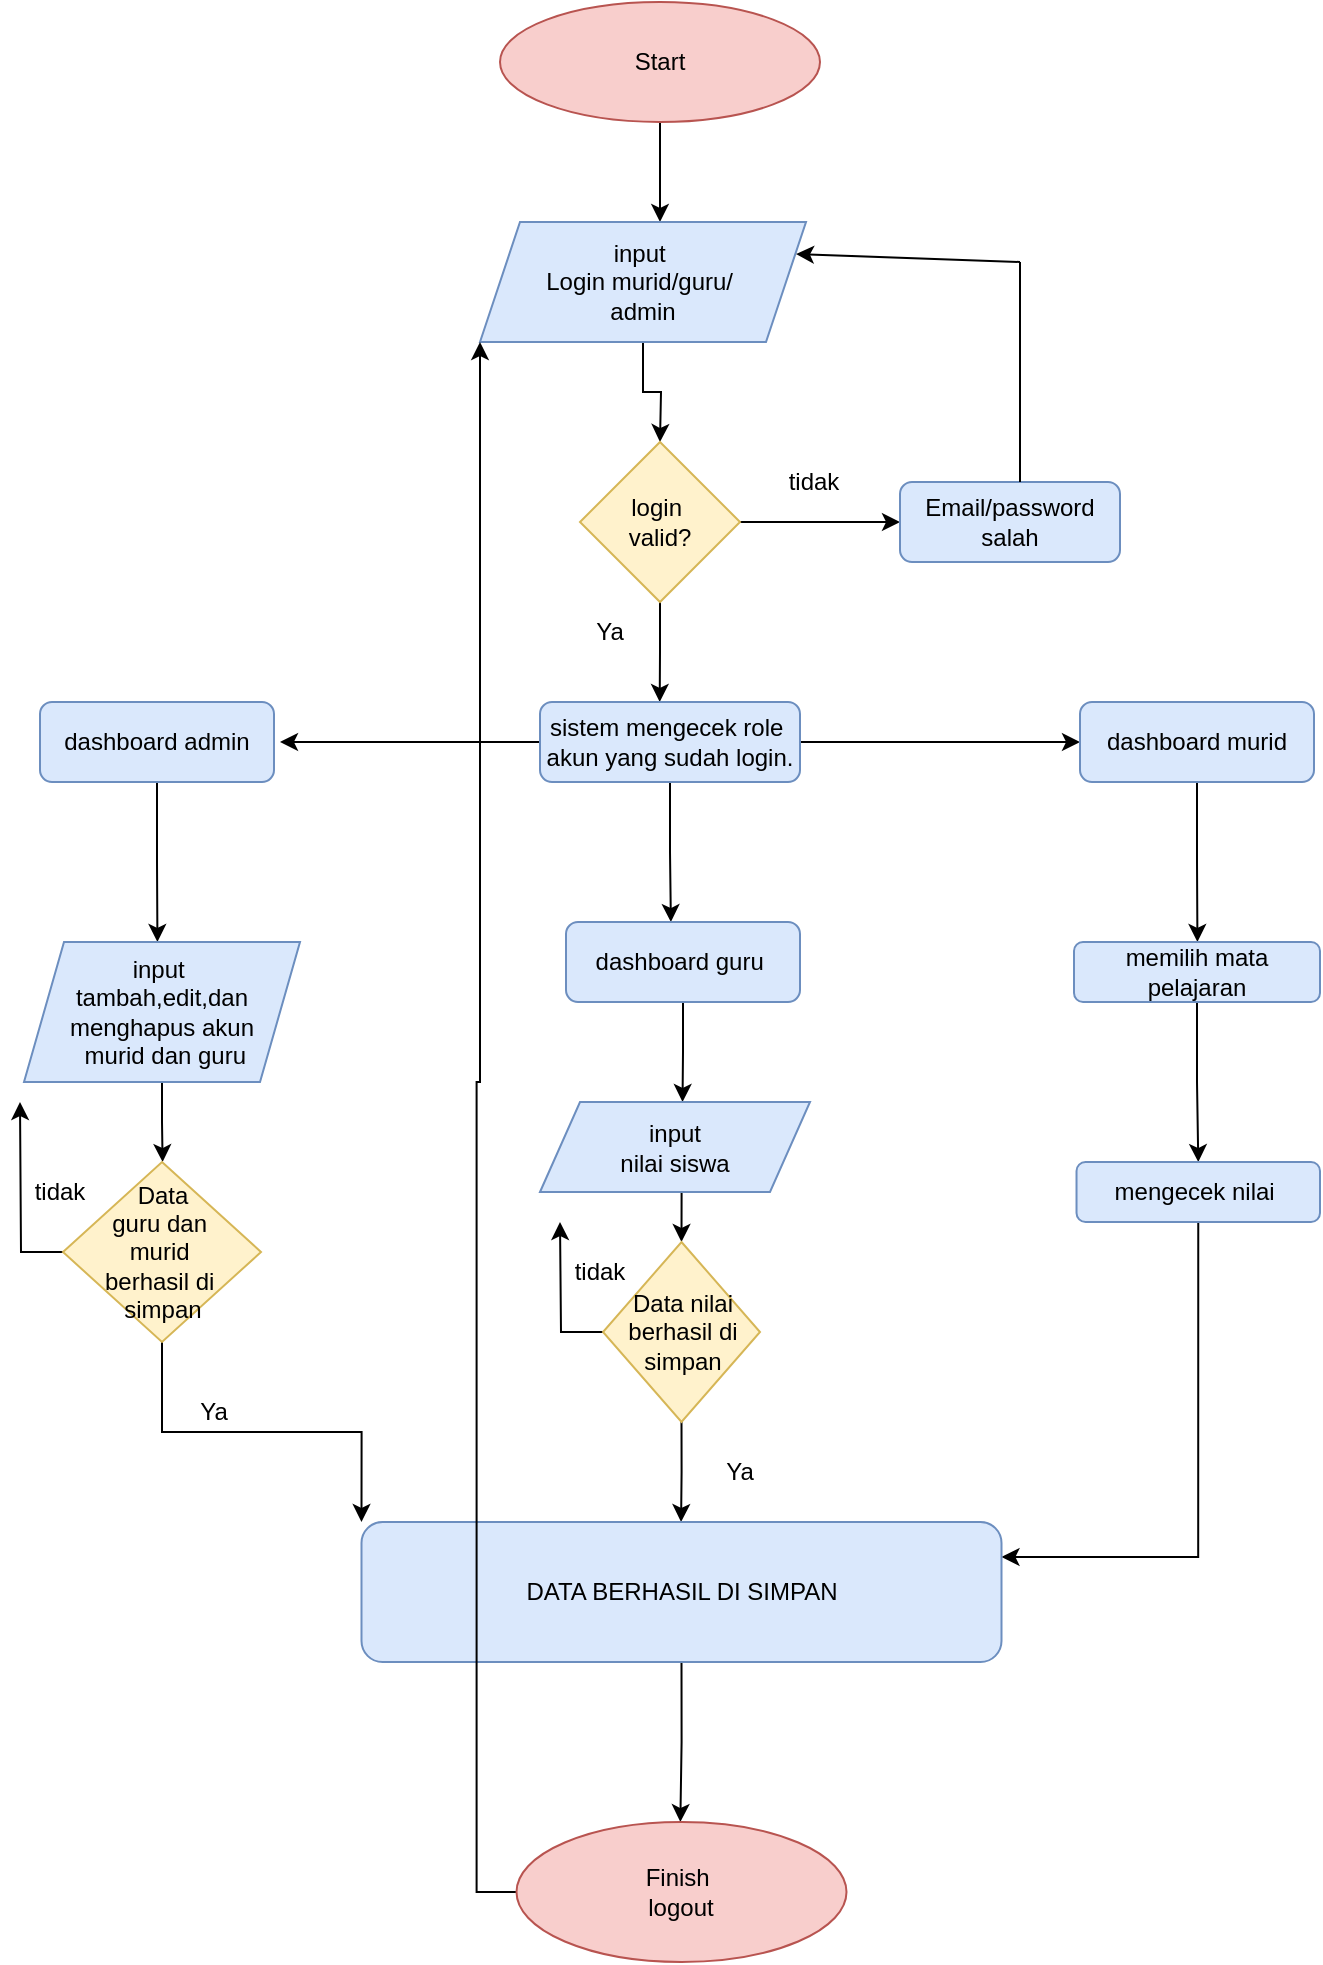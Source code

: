 <mxfile version="28.1.0">
  <diagram name="Page-1" id="ESkugIed0OhPZJeooRwT">
    <mxGraphModel dx="1301" dy="702" grid="1" gridSize="10" guides="1" tooltips="1" connect="1" arrows="1" fold="1" page="1" pageScale="1" pageWidth="827" pageHeight="1169" math="0" shadow="0">
      <root>
        <mxCell id="0" />
        <mxCell id="1" parent="0" />
        <mxCell id="lF7uxzH7znnain-QYsXM-2" style="edgeStyle=orthogonalEdgeStyle;rounded=0;orthogonalLoop=1;jettySize=auto;html=1;exitX=0.5;exitY=1;exitDx=0;exitDy=0;" parent="1" source="lF7uxzH7znnain-QYsXM-1" edge="1">
          <mxGeometry relative="1" as="geometry">
            <mxPoint x="370" y="140" as="targetPoint" />
          </mxGeometry>
        </mxCell>
        <mxCell id="lF7uxzH7znnain-QYsXM-1" value="Start" style="ellipse;whiteSpace=wrap;html=1;fillColor=#f8cecc;strokeColor=#b85450;" parent="1" vertex="1">
          <mxGeometry x="290" y="30" width="160" height="60" as="geometry" />
        </mxCell>
        <mxCell id="lF7uxzH7znnain-QYsXM-4" style="edgeStyle=orthogonalEdgeStyle;rounded=0;orthogonalLoop=1;jettySize=auto;html=1;exitX=0.5;exitY=1;exitDx=0;exitDy=0;" parent="1" source="lF7uxzH7znnain-QYsXM-3" edge="1">
          <mxGeometry relative="1" as="geometry">
            <mxPoint x="370" y="250" as="targetPoint" />
          </mxGeometry>
        </mxCell>
        <mxCell id="lF7uxzH7znnain-QYsXM-3" value="input&amp;nbsp;&lt;div&gt;Login murid/guru/&amp;nbsp;&lt;div&gt;admin&lt;/div&gt;&lt;/div&gt;" style="shape=parallelogram;perimeter=parallelogramPerimeter;whiteSpace=wrap;html=1;fixedSize=1;fillColor=#dae8fc;strokeColor=#6c8ebf;" parent="1" vertex="1">
          <mxGeometry x="280" y="140" width="163" height="60" as="geometry" />
        </mxCell>
        <mxCell id="4jwVYg3BWEoAE2d7wsvT-8" style="edgeStyle=orthogonalEdgeStyle;rounded=0;orthogonalLoop=1;jettySize=auto;html=1;exitX=0.5;exitY=1;exitDx=0;exitDy=0;" parent="1" source="lF7uxzH7znnain-QYsXM-7" edge="1">
          <mxGeometry relative="1" as="geometry">
            <mxPoint x="369.857" y="380" as="targetPoint" />
          </mxGeometry>
        </mxCell>
        <mxCell id="4jwVYg3BWEoAE2d7wsvT-17" style="edgeStyle=orthogonalEdgeStyle;rounded=0;orthogonalLoop=1;jettySize=auto;html=1;exitX=1;exitY=0.5;exitDx=0;exitDy=0;entryX=0;entryY=0.5;entryDx=0;entryDy=0;" parent="1" source="lF7uxzH7znnain-QYsXM-7" target="4jwVYg3BWEoAE2d7wsvT-12" edge="1">
          <mxGeometry relative="1" as="geometry" />
        </mxCell>
        <mxCell id="lF7uxzH7znnain-QYsXM-7" value="login&amp;nbsp;&lt;div&gt;valid?&lt;/div&gt;" style="rhombus;whiteSpace=wrap;html=1;fillColor=#fff2cc;strokeColor=#d6b656;" parent="1" vertex="1">
          <mxGeometry x="330" y="250" width="80" height="80" as="geometry" />
        </mxCell>
        <mxCell id="4jwVYg3BWEoAE2d7wsvT-10" value="Ya" style="text;html=1;align=center;verticalAlign=middle;whiteSpace=wrap;rounded=0;" parent="1" vertex="1">
          <mxGeometry x="310" y="330" width="70" height="30" as="geometry" />
        </mxCell>
        <mxCell id="4jwVYg3BWEoAE2d7wsvT-26" style="edgeStyle=orthogonalEdgeStyle;rounded=0;orthogonalLoop=1;jettySize=auto;html=1;exitX=0.5;exitY=1;exitDx=0;exitDy=0;" parent="1" source="4jwVYg3BWEoAE2d7wsvT-11" edge="1">
          <mxGeometry relative="1" as="geometry">
            <mxPoint x="375.444" y="490" as="targetPoint" />
          </mxGeometry>
        </mxCell>
        <mxCell id="4jwVYg3BWEoAE2d7wsvT-27" style="edgeStyle=orthogonalEdgeStyle;rounded=0;orthogonalLoop=1;jettySize=auto;html=1;exitX=0;exitY=0.5;exitDx=0;exitDy=0;" parent="1" source="4jwVYg3BWEoAE2d7wsvT-11" edge="1">
          <mxGeometry relative="1" as="geometry">
            <mxPoint x="180" y="400" as="targetPoint" />
          </mxGeometry>
        </mxCell>
        <mxCell id="4jwVYg3BWEoAE2d7wsvT-28" style="edgeStyle=orthogonalEdgeStyle;rounded=0;orthogonalLoop=1;jettySize=auto;html=1;exitX=1;exitY=0.5;exitDx=0;exitDy=0;" parent="1" source="4jwVYg3BWEoAE2d7wsvT-11" edge="1">
          <mxGeometry relative="1" as="geometry">
            <mxPoint x="580" y="400" as="targetPoint" />
          </mxGeometry>
        </mxCell>
        <mxCell id="4jwVYg3BWEoAE2d7wsvT-11" value="sistem mengecek role&amp;nbsp;&lt;div&gt;akun yang sudah login.&lt;/div&gt;" style="rounded=1;whiteSpace=wrap;html=1;fillColor=#dae8fc;strokeColor=#6c8ebf;" parent="1" vertex="1">
          <mxGeometry x="310" y="380" width="130" height="40" as="geometry" />
        </mxCell>
        <mxCell id="4jwVYg3BWEoAE2d7wsvT-12" value="Email/password&lt;div&gt;salah&lt;/div&gt;" style="rounded=1;whiteSpace=wrap;html=1;fillColor=#dae8fc;strokeColor=#6c8ebf;" parent="1" vertex="1">
          <mxGeometry x="490" y="270" width="110" height="40" as="geometry" />
        </mxCell>
        <mxCell id="4jwVYg3BWEoAE2d7wsvT-18" value="tidak" style="text;html=1;align=center;verticalAlign=middle;whiteSpace=wrap;rounded=0;" parent="1" vertex="1">
          <mxGeometry x="414" y="250" width="66" height="40" as="geometry" />
        </mxCell>
        <mxCell id="4jwVYg3BWEoAE2d7wsvT-23" value="" style="endArrow=none;html=1;rounded=0;" parent="1" edge="1">
          <mxGeometry width="50" height="50" relative="1" as="geometry">
            <mxPoint x="550" y="270" as="sourcePoint" />
            <mxPoint x="550" y="160" as="targetPoint" />
          </mxGeometry>
        </mxCell>
        <mxCell id="4jwVYg3BWEoAE2d7wsvT-24" value="" style="endArrow=classic;html=1;rounded=0;" parent="1" edge="1">
          <mxGeometry width="50" height="50" relative="1" as="geometry">
            <mxPoint x="550" y="160" as="sourcePoint" />
            <mxPoint x="438" y="156" as="targetPoint" />
          </mxGeometry>
        </mxCell>
        <mxCell id="4CQaGWNJay9pVI9Aiefd-10" style="edgeStyle=orthogonalEdgeStyle;rounded=0;orthogonalLoop=1;jettySize=auto;html=1;exitX=0.5;exitY=1;exitDx=0;exitDy=0;" parent="1" source="4jwVYg3BWEoAE2d7wsvT-29" edge="1">
          <mxGeometry relative="1" as="geometry">
            <mxPoint x="381.263" y="580" as="targetPoint" />
          </mxGeometry>
        </mxCell>
        <mxCell id="4jwVYg3BWEoAE2d7wsvT-29" value="dashboard guru&amp;nbsp;" style="rounded=1;whiteSpace=wrap;html=1;fillColor=#dae8fc;strokeColor=#6c8ebf;" parent="1" vertex="1">
          <mxGeometry x="323" y="490" width="117" height="40" as="geometry" />
        </mxCell>
        <mxCell id="4CQaGWNJay9pVI9Aiefd-4" style="edgeStyle=orthogonalEdgeStyle;rounded=0;orthogonalLoop=1;jettySize=auto;html=1;exitX=0.5;exitY=1;exitDx=0;exitDy=0;" parent="1" source="4jwVYg3BWEoAE2d7wsvT-30" edge="1">
          <mxGeometry relative="1" as="geometry">
            <mxPoint x="118.714" y="500" as="targetPoint" />
          </mxGeometry>
        </mxCell>
        <mxCell id="4jwVYg3BWEoAE2d7wsvT-30" value="dashboard admin" style="rounded=1;whiteSpace=wrap;html=1;fillColor=#dae8fc;strokeColor=#6c8ebf;" parent="1" vertex="1">
          <mxGeometry x="60" y="380" width="117" height="40" as="geometry" />
        </mxCell>
        <mxCell id="4CQaGWNJay9pVI9Aiefd-1" style="edgeStyle=orthogonalEdgeStyle;rounded=0;orthogonalLoop=1;jettySize=auto;html=1;exitX=0.5;exitY=1;exitDx=0;exitDy=0;" parent="1" source="4jwVYg3BWEoAE2d7wsvT-31" edge="1">
          <mxGeometry relative="1" as="geometry">
            <mxPoint x="638.714" y="500" as="targetPoint" />
          </mxGeometry>
        </mxCell>
        <mxCell id="4jwVYg3BWEoAE2d7wsvT-31" value="dashboard murid" style="rounded=1;whiteSpace=wrap;html=1;fillColor=#dae8fc;strokeColor=#6c8ebf;" parent="1" vertex="1">
          <mxGeometry x="580" y="380" width="117" height="40" as="geometry" />
        </mxCell>
        <mxCell id="4CQaGWNJay9pVI9Aiefd-6" style="edgeStyle=orthogonalEdgeStyle;rounded=0;orthogonalLoop=1;jettySize=auto;html=1;exitX=0.5;exitY=1;exitDx=0;exitDy=0;" parent="1" source="4CQaGWNJay9pVI9Aiefd-5" target="4CQaGWNJay9pVI9Aiefd-7" edge="1">
          <mxGeometry relative="1" as="geometry">
            <mxPoint x="638.258" y="580" as="targetPoint" />
          </mxGeometry>
        </mxCell>
        <mxCell id="4CQaGWNJay9pVI9Aiefd-5" value="memilih mata pelajaran" style="rounded=1;whiteSpace=wrap;html=1;fillColor=#dae8fc;strokeColor=#6c8ebf;" parent="1" vertex="1">
          <mxGeometry x="577" y="500" width="123" height="30" as="geometry" />
        </mxCell>
        <mxCell id="XHC_1rtgCeSJJfJ9n7Ta-4" style="edgeStyle=orthogonalEdgeStyle;rounded=0;orthogonalLoop=1;jettySize=auto;html=1;exitX=0.5;exitY=1;exitDx=0;exitDy=0;entryX=1;entryY=0.25;entryDx=0;entryDy=0;" edge="1" parent="1" source="4CQaGWNJay9pVI9Aiefd-7" target="XHC_1rtgCeSJJfJ9n7Ta-1">
          <mxGeometry relative="1" as="geometry" />
        </mxCell>
        <mxCell id="4CQaGWNJay9pVI9Aiefd-7" value="mengecek nilai&amp;nbsp;" style="rounded=1;whiteSpace=wrap;html=1;fillColor=#dae8fc;strokeColor=#6c8ebf;" parent="1" vertex="1">
          <mxGeometry x="578.26" y="610" width="121.74" height="30" as="geometry" />
        </mxCell>
        <mxCell id="4CQaGWNJay9pVI9Aiefd-21" style="edgeStyle=orthogonalEdgeStyle;rounded=0;orthogonalLoop=1;jettySize=auto;html=1;exitX=0.5;exitY=1;exitDx=0;exitDy=0;" parent="1" source="4CQaGWNJay9pVI9Aiefd-9" edge="1">
          <mxGeometry relative="1" as="geometry">
            <mxPoint x="121.308" y="610" as="targetPoint" />
          </mxGeometry>
        </mxCell>
        <mxCell id="4CQaGWNJay9pVI9Aiefd-9" value="input&amp;nbsp;&lt;div&gt;tambah,edit,dan menghapus akun&lt;/div&gt;&lt;div&gt;&amp;nbsp;murid dan guru&lt;/div&gt;" style="shape=parallelogram;perimeter=parallelogramPerimeter;whiteSpace=wrap;html=1;fixedSize=1;fillColor=#dae8fc;strokeColor=#6c8ebf;" parent="1" vertex="1">
          <mxGeometry x="52" y="500" width="138" height="70" as="geometry" />
        </mxCell>
        <mxCell id="4CQaGWNJay9pVI9Aiefd-15" style="edgeStyle=orthogonalEdgeStyle;rounded=0;orthogonalLoop=1;jettySize=auto;html=1;exitX=0.5;exitY=1;exitDx=0;exitDy=0;entryX=0.5;entryY=0;entryDx=0;entryDy=0;" parent="1" source="4CQaGWNJay9pVI9Aiefd-11" target="4CQaGWNJay9pVI9Aiefd-12" edge="1">
          <mxGeometry relative="1" as="geometry" />
        </mxCell>
        <mxCell id="4CQaGWNJay9pVI9Aiefd-11" value="input&lt;div&gt;nilai siswa&lt;/div&gt;" style="shape=parallelogram;perimeter=parallelogramPerimeter;whiteSpace=wrap;html=1;fixedSize=1;fillColor=#dae8fc;strokeColor=#6c8ebf;" parent="1" vertex="1">
          <mxGeometry x="310" y="580" width="135" height="45" as="geometry" />
        </mxCell>
        <mxCell id="4CQaGWNJay9pVI9Aiefd-16" style="edgeStyle=orthogonalEdgeStyle;rounded=0;orthogonalLoop=1;jettySize=auto;html=1;exitX=0.5;exitY=1;exitDx=0;exitDy=0;" parent="1" source="4CQaGWNJay9pVI9Aiefd-12" edge="1">
          <mxGeometry relative="1" as="geometry">
            <mxPoint x="380.538" y="790" as="targetPoint" />
          </mxGeometry>
        </mxCell>
        <mxCell id="4CQaGWNJay9pVI9Aiefd-17" style="edgeStyle=orthogonalEdgeStyle;rounded=0;orthogonalLoop=1;jettySize=auto;html=1;exitX=0;exitY=0.5;exitDx=0;exitDy=0;" parent="1" source="4CQaGWNJay9pVI9Aiefd-12" edge="1">
          <mxGeometry relative="1" as="geometry">
            <mxPoint x="320" y="640" as="targetPoint" />
          </mxGeometry>
        </mxCell>
        <mxCell id="4CQaGWNJay9pVI9Aiefd-12" value="Data nilai berhasil di simpan" style="rhombus;whiteSpace=wrap;html=1;fillColor=#fff2cc;strokeColor=#d6b656;" parent="1" vertex="1">
          <mxGeometry x="341.5" y="650" width="78.5" height="90" as="geometry" />
        </mxCell>
        <mxCell id="4CQaGWNJay9pVI9Aiefd-18" value="Ya" style="text;html=1;align=center;verticalAlign=middle;whiteSpace=wrap;rounded=0;" parent="1" vertex="1">
          <mxGeometry x="380" y="750" width="60" height="30" as="geometry" />
        </mxCell>
        <mxCell id="4CQaGWNJay9pVI9Aiefd-19" value="tidak" style="text;html=1;align=center;verticalAlign=middle;whiteSpace=wrap;rounded=0;" parent="1" vertex="1">
          <mxGeometry x="310" y="650" width="60" height="30" as="geometry" />
        </mxCell>
        <mxCell id="4CQaGWNJay9pVI9Aiefd-22" style="edgeStyle=orthogonalEdgeStyle;rounded=0;orthogonalLoop=1;jettySize=auto;html=1;exitX=0.5;exitY=1;exitDx=0;exitDy=0;entryX=0;entryY=0;entryDx=0;entryDy=0;" parent="1" source="4CQaGWNJay9pVI9Aiefd-20" edge="1" target="XHC_1rtgCeSJJfJ9n7Ta-1">
          <mxGeometry relative="1" as="geometry">
            <mxPoint x="121.308" y="760" as="targetPoint" />
          </mxGeometry>
        </mxCell>
        <mxCell id="4CQaGWNJay9pVI9Aiefd-23" style="edgeStyle=orthogonalEdgeStyle;rounded=0;orthogonalLoop=1;jettySize=auto;html=1;exitX=0;exitY=0.5;exitDx=0;exitDy=0;" parent="1" source="4CQaGWNJay9pVI9Aiefd-20" edge="1">
          <mxGeometry relative="1" as="geometry">
            <mxPoint x="50.0" y="580" as="targetPoint" />
          </mxGeometry>
        </mxCell>
        <mxCell id="4CQaGWNJay9pVI9Aiefd-20" value="Data&lt;div&gt;guru dan&amp;nbsp;&lt;/div&gt;&lt;div&gt;murid&amp;nbsp;&lt;/div&gt;&lt;div&gt;berhasil&amp;nbsp;&lt;span style=&quot;background-color: transparent; color: light-dark(rgb(0, 0, 0), rgb(255, 255, 255));&quot;&gt;di&amp;nbsp;&lt;/span&gt;&lt;/div&gt;&lt;div&gt;&lt;span style=&quot;background-color: transparent; color: light-dark(rgb(0, 0, 0), rgb(255, 255, 255));&quot;&gt;simpan&lt;/span&gt;&lt;/div&gt;" style="rhombus;whiteSpace=wrap;html=1;fillColor=#fff2cc;strokeColor=#d6b656;" parent="1" vertex="1">
          <mxGeometry x="71.5" y="610" width="99" height="90" as="geometry" />
        </mxCell>
        <mxCell id="4CQaGWNJay9pVI9Aiefd-24" value="Ya" style="text;html=1;align=center;verticalAlign=middle;whiteSpace=wrap;rounded=0;" parent="1" vertex="1">
          <mxGeometry x="117" y="720" width="60" height="30" as="geometry" />
        </mxCell>
        <mxCell id="4CQaGWNJay9pVI9Aiefd-25" value="tidak" style="text;html=1;align=center;verticalAlign=middle;whiteSpace=wrap;rounded=0;" parent="1" vertex="1">
          <mxGeometry x="40" y="610" width="60" height="30" as="geometry" />
        </mxCell>
        <mxCell id="XHC_1rtgCeSJJfJ9n7Ta-5" style="edgeStyle=orthogonalEdgeStyle;rounded=0;orthogonalLoop=1;jettySize=auto;html=1;exitX=0.5;exitY=1;exitDx=0;exitDy=0;" edge="1" parent="1" source="XHC_1rtgCeSJJfJ9n7Ta-1">
          <mxGeometry relative="1" as="geometry">
            <mxPoint x="380.176" y="940" as="targetPoint" />
          </mxGeometry>
        </mxCell>
        <mxCell id="XHC_1rtgCeSJJfJ9n7Ta-1" value="DATA BERHASIL DI SIMPAN" style="rounded=1;whiteSpace=wrap;html=1;fillColor=#dae8fc;strokeColor=#6c8ebf;" vertex="1" parent="1">
          <mxGeometry x="220.75" y="790" width="320" height="70" as="geometry" />
        </mxCell>
        <mxCell id="XHC_1rtgCeSJJfJ9n7Ta-10" style="edgeStyle=orthogonalEdgeStyle;rounded=0;orthogonalLoop=1;jettySize=auto;html=1;exitX=0;exitY=0.5;exitDx=0;exitDy=0;entryX=0;entryY=1;entryDx=0;entryDy=0;" edge="1" parent="1" source="XHC_1rtgCeSJJfJ9n7Ta-7" target="lF7uxzH7znnain-QYsXM-3">
          <mxGeometry relative="1" as="geometry" />
        </mxCell>
        <mxCell id="XHC_1rtgCeSJJfJ9n7Ta-7" value="Finish&amp;nbsp;&lt;div&gt;logout&lt;/div&gt;" style="ellipse;whiteSpace=wrap;html=1;fillColor=#f8cecc;strokeColor=#b85450;" vertex="1" parent="1">
          <mxGeometry x="298.25" y="940" width="165" height="70" as="geometry" />
        </mxCell>
      </root>
    </mxGraphModel>
  </diagram>
</mxfile>
